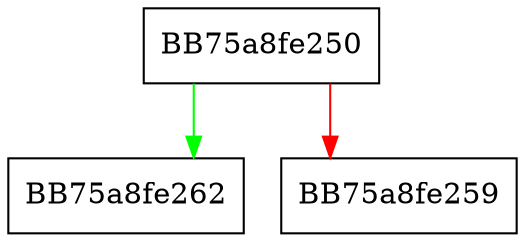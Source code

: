 digraph value {
  node [shape="box"];
  graph [splines=ortho];
  BB75a8fe250 -> BB75a8fe262 [color="green"];
  BB75a8fe250 -> BB75a8fe259 [color="red"];
}